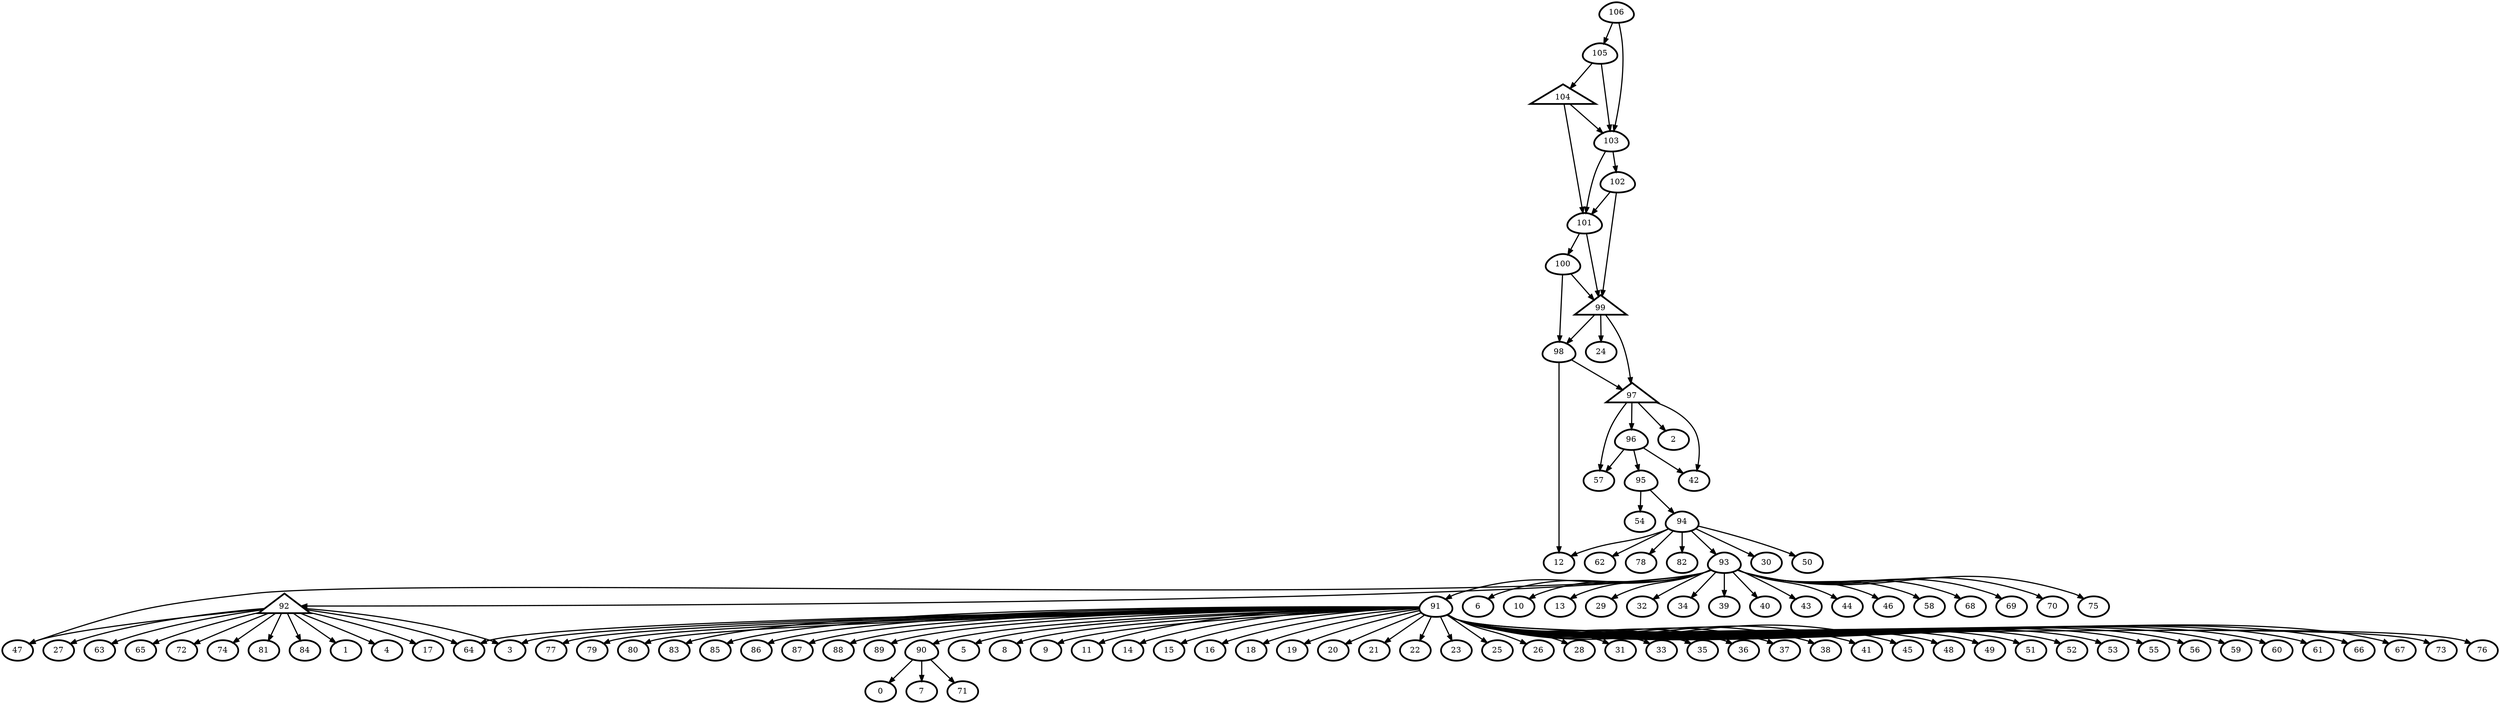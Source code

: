 digraph G {
    0 [penwidth=3,label="0"]
    1 [penwidth=3,label="1"]
    2 [penwidth=3,label="2"]
    3 [penwidth=3,label="3"]
    4 [penwidth=3,label="4"]
    5 [penwidth=3,label="5"]
    6 [penwidth=3,label="6"]
    7 [penwidth=3,label="7"]
    8 [penwidth=3,label="8"]
    9 [penwidth=3,label="9"]
    10 [penwidth=3,label="10"]
    11 [penwidth=3,label="11"]
    12 [penwidth=3,label="12"]
    13 [penwidth=3,label="13"]
    14 [penwidth=3,label="14"]
    15 [penwidth=3,label="15"]
    16 [penwidth=3,label="16"]
    17 [penwidth=3,label="17"]
    18 [penwidth=3,label="18"]
    19 [penwidth=3,label="19"]
    20 [penwidth=3,label="20"]
    21 [penwidth=3,label="21"]
    22 [penwidth=3,label="22"]
    23 [penwidth=3,label="23"]
    24 [penwidth=3,label="24"]
    25 [penwidth=3,label="25"]
    26 [penwidth=3,label="26"]
    27 [penwidth=3,label="27"]
    28 [penwidth=3,label="28"]
    29 [penwidth=3,label="29"]
    30 [penwidth=3,label="30"]
    31 [penwidth=3,label="31"]
    32 [penwidth=3,label="32"]
    33 [penwidth=3,label="33"]
    34 [penwidth=3,label="34"]
    35 [penwidth=3,label="35"]
    36 [penwidth=3,label="36"]
    37 [penwidth=3,label="37"]
    38 [penwidth=3,label="38"]
    39 [penwidth=3,label="39"]
    40 [penwidth=3,label="40"]
    41 [penwidth=3,label="41"]
    42 [penwidth=3,label="42"]
    43 [penwidth=3,label="43"]
    44 [penwidth=3,label="44"]
    45 [penwidth=3,label="45"]
    46 [penwidth=3,label="46"]
    47 [penwidth=3,label="47"]
    48 [penwidth=3,label="48"]
    49 [penwidth=3,label="49"]
    50 [penwidth=3,label="50"]
    51 [penwidth=3,label="51"]
    52 [penwidth=3,label="52"]
    53 [penwidth=3,label="53"]
    54 [penwidth=3,label="54"]
    55 [penwidth=3,label="55"]
    56 [penwidth=3,label="56"]
    57 [penwidth=3,label="57"]
    58 [penwidth=3,label="58"]
    59 [penwidth=3,label="59"]
    60 [penwidth=3,label="60"]
    61 [penwidth=3,label="61"]
    62 [penwidth=3,label="62"]
    63 [penwidth=3,label="63"]
    64 [penwidth=3,label="64"]
    65 [penwidth=3,label="65"]
    66 [penwidth=3,label="66"]
    67 [penwidth=3,label="67"]
    68 [penwidth=3,label="68"]
    69 [penwidth=3,label="69"]
    70 [penwidth=3,label="70"]
    71 [penwidth=3,label="71"]
    72 [penwidth=3,label="72"]
    73 [penwidth=3,label="73"]
    74 [penwidth=3,label="74"]
    75 [penwidth=3,label="75"]
    76 [penwidth=3,label="76"]
    77 [penwidth=3,label="77"]
    78 [penwidth=3,label="78"]
    79 [penwidth=3,label="79"]
    80 [penwidth=3,label="80"]
    81 [penwidth=3,label="81"]
    82 [penwidth=3,label="82"]
    83 [penwidth=3,label="83"]
    84 [penwidth=3,label="84"]
    85 [penwidth=3,label="85"]
    86 [penwidth=3,label="86"]
    87 [penwidth=3,label="87"]
    88 [penwidth=3,label="88"]
    89 [penwidth=3,label="89"]
    90 [penwidth=3,label="90",shape = "egg"]
    91 [penwidth=3,label="91",shape = "egg"]
    92 [penwidth=3,label="93",shape = "egg"]
    93 [penwidth=3,label="94",shape = "egg"]
    94 [penwidth=3,label="95",shape = "egg"]
    95 [penwidth=3,label="96",shape = "egg"]
    96 [penwidth=3,label="98",shape = "egg"]
    97 [penwidth=3,label="100",shape = "egg"]
    98 [penwidth=3,label="101",shape = "egg"]
    99 [penwidth=3,label="102",shape = "egg"]
    100 [penwidth=3,label="103",shape = "egg"]
    101 [penwidth=3,label="105",shape = "egg"]
    102 [penwidth=3,label="92",shape = "triangle"]
    103 [penwidth=3,label="97",shape = "triangle"]
    104 [penwidth=3,label="99",shape = "triangle"]
    105 [penwidth=3,label="104",shape = "triangle"]
    106 [penwidth=3,label="106",shape = "egg"]

    90 -> 7 [penwidth=2]
    90 -> 71 [penwidth=2]
    90 -> 0 [penwidth=2]
    91 -> 51 [penwidth=2]
    91 -> 26 [penwidth=2]
    91 -> 49 [penwidth=2]
    91 -> 41 [penwidth=2]
    91 -> 83 [penwidth=2]
    91 -> 59 [penwidth=2]
    91 -> 89 [penwidth=2]
    91 -> 35 [penwidth=2]
    91 -> 60 [penwidth=2]
    91 -> 38 [penwidth=2]
    91 -> 80 [penwidth=2]
    91 -> 67 [penwidth=2]
    91 -> 9 [penwidth=2]
    91 -> 87 [penwidth=2]
    91 -> 15 [penwidth=2]
    91 -> 77 [penwidth=2]
    91 -> 5 [penwidth=2]
    91 -> 18 [penwidth=2]
    91 -> 55 [penwidth=2]
    91 -> 48 [penwidth=2]
    91 -> 23 [penwidth=2]
    91 -> 37 [penwidth=2]
    91 -> 31 [penwidth=2]
    91 -> 73 [penwidth=2]
    91 -> 22 [penwidth=2]
    91 -> 19 [penwidth=2]
    91 -> 16 [penwidth=2]
    91 -> 76 [penwidth=2]
    91 -> 45 [penwidth=2]
    91 -> 28 [penwidth=2]
    91 -> 53 [penwidth=2]
    91 -> 52 [penwidth=2]
    91 -> 21 [penwidth=2]
    91 -> 3 [penwidth=2]
    91 -> 61 [penwidth=2]
    91 -> 8 [penwidth=2]
    91 -> 36 [penwidth=2]
    91 -> 66 [penwidth=2]
    91 -> 90 [penwidth=2]
    91 -> 85 [penwidth=2]
    91 -> 25 [penwidth=2]
    91 -> 79 [penwidth=2]
    91 -> 88 [penwidth=2]
    91 -> 11 [penwidth=2]
    91 -> 20 [penwidth=2]
    91 -> 64 [penwidth=2]
    91 -> 56 [penwidth=2]
    91 -> 14 [penwidth=2]
    91 -> 33 [penwidth=2]
    91 -> 86 [penwidth=2]
    102 -> 47 [penwidth=2]
    102 -> 3 [penwidth=2]
    102 -> 1 [penwidth=2]
    102 -> 72 [penwidth=2]
    102 -> 64 [penwidth=2]
    102 -> 4 [penwidth=2]
    102 -> 74 [penwidth=2]
    102 -> 27 [penwidth=2]
    102 -> 17 [penwidth=2]
    102 -> 84 [penwidth=2]
    102 -> 63 [penwidth=2]
    102 -> 81 [penwidth=2]
    102 -> 65 [penwidth=2]
    92 -> 68 [penwidth=2]
    92 -> 34 [penwidth=2]
    92 -> 10 [penwidth=2]
    92 -> 32 [penwidth=2]
    92 -> 102 [penwidth=2]
    92 -> 69 [penwidth=2]
    92 -> 91 [penwidth=2]
    92 -> 46 [penwidth=2]
    92 -> 40 [penwidth=2]
    92 -> 13 [penwidth=2]
    92 -> 58 [penwidth=2]
    92 -> 75 [penwidth=2]
    92 -> 43 [penwidth=2]
    92 -> 44 [penwidth=2]
    92 -> 47 [penwidth=2]
    92 -> 70 [penwidth=2]
    92 -> 29 [penwidth=2]
    92 -> 39 [penwidth=2]
    92 -> 6 [penwidth=2]
    93 -> 82 [penwidth=2]
    93 -> 92 [penwidth=2]
    93 -> 50 [penwidth=2]
    93 -> 30 [penwidth=2]
    93 -> 78 [penwidth=2]
    93 -> 62 [penwidth=2]
    93 -> 12 [penwidth=2]
    94 -> 54 [penwidth=2]
    94 -> 93 [penwidth=2]
    95 -> 57 [penwidth=2]
    95 -> 42 [penwidth=2]
    95 -> 94 [penwidth=2]
    103 -> 95 [penwidth=2]
    103 -> 2 [penwidth=2]
    103 -> 57 [penwidth=2]
    103 -> 42 [penwidth=2]
    96 -> 103 [penwidth=2]
    96 -> 12 [penwidth=2]
    104 -> 24 [penwidth=2]
    104 -> 96 [penwidth=2]
    104 -> 103 [penwidth=2]
    97 -> 96 [penwidth=2]
    97 -> 104 [penwidth=2]
    98 -> 97 [penwidth=2]
    98 -> 104 [penwidth=2]
    99 -> 98 [penwidth=2]
    99 -> 104 [penwidth=2]
    100 -> 98 [penwidth=2]
    100 -> 99 [penwidth=2]
    105 -> 100 [penwidth=2]
    105 -> 98 [penwidth=2]
    101 -> 100 [penwidth=2]
    101 -> 105 [penwidth=2]
    106 -> 101 [penwidth=2]
    106 -> 100 [penwidth=2]
}